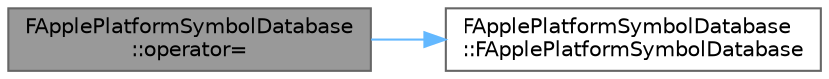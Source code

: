 digraph "FApplePlatformSymbolDatabase::operator="
{
 // INTERACTIVE_SVG=YES
 // LATEX_PDF_SIZE
  bgcolor="transparent";
  edge [fontname=Helvetica,fontsize=10,labelfontname=Helvetica,labelfontsize=10];
  node [fontname=Helvetica,fontsize=10,shape=box,height=0.2,width=0.4];
  rankdir="LR";
  Node1 [id="Node000001",label="FApplePlatformSymbolDatabase\l::operator=",height=0.2,width=0.4,color="gray40", fillcolor="grey60", style="filled", fontcolor="black",tooltip=" "];
  Node1 -> Node2 [id="edge1_Node000001_Node000002",color="steelblue1",style="solid",tooltip=" "];
  Node2 [id="Node000002",label="FApplePlatformSymbolDatabase\l::FApplePlatformSymbolDatabase",height=0.2,width=0.4,color="grey40", fillcolor="white", style="filled",URL="$d0/d2f/structFApplePlatformSymbolDatabase.html#a83b7fe77c09e1607d2cbf305127dc4a3",tooltip=" "];
}
